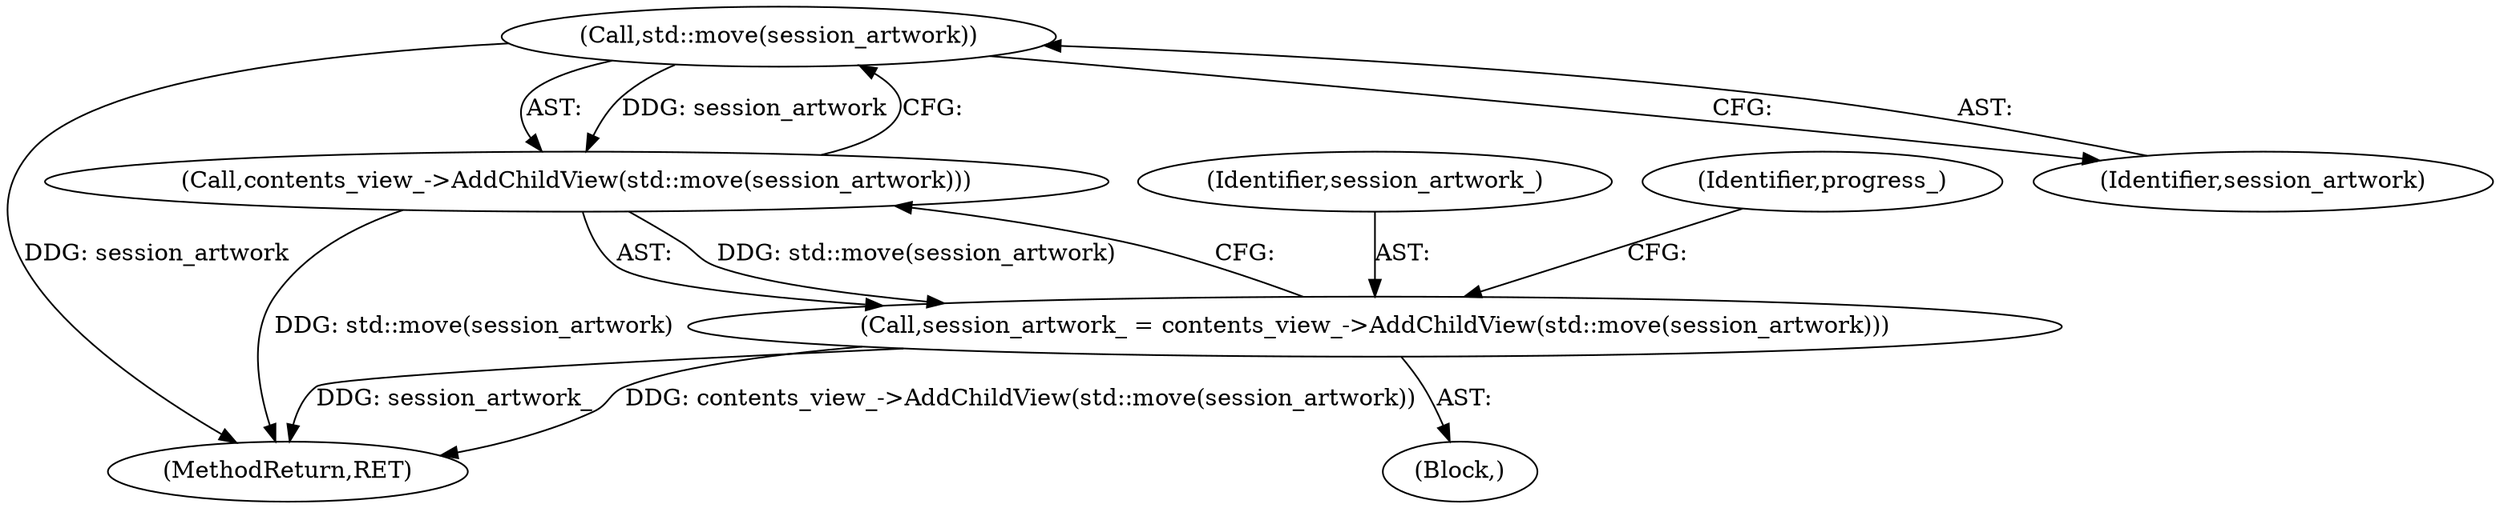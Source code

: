 digraph "0_Chrome_c25b198675380f713a56649c857b4367601d4a3d_1@API" {
"1000157" [label="(Call,std::move(session_artwork))"];
"1000156" [label="(Call,contents_view_->AddChildView(std::move(session_artwork)))"];
"1000154" [label="(Call,session_artwork_ = contents_view_->AddChildView(std::move(session_artwork)))"];
"1000154" [label="(Call,session_artwork_ = contents_view_->AddChildView(std::move(session_artwork)))"];
"1000286" [label="(MethodReturn,RET)"];
"1000155" [label="(Identifier,session_artwork_)"];
"1000160" [label="(Identifier,progress_)"];
"1000156" [label="(Call,contents_view_->AddChildView(std::move(session_artwork)))"];
"1000105" [label="(Block,)"];
"1000157" [label="(Call,std::move(session_artwork))"];
"1000158" [label="(Identifier,session_artwork)"];
"1000157" -> "1000156"  [label="AST: "];
"1000157" -> "1000158"  [label="CFG: "];
"1000158" -> "1000157"  [label="AST: "];
"1000156" -> "1000157"  [label="CFG: "];
"1000157" -> "1000286"  [label="DDG: session_artwork"];
"1000157" -> "1000156"  [label="DDG: session_artwork"];
"1000156" -> "1000154"  [label="AST: "];
"1000154" -> "1000156"  [label="CFG: "];
"1000156" -> "1000286"  [label="DDG: std::move(session_artwork)"];
"1000156" -> "1000154"  [label="DDG: std::move(session_artwork)"];
"1000154" -> "1000105"  [label="AST: "];
"1000155" -> "1000154"  [label="AST: "];
"1000160" -> "1000154"  [label="CFG: "];
"1000154" -> "1000286"  [label="DDG: session_artwork_"];
"1000154" -> "1000286"  [label="DDG: contents_view_->AddChildView(std::move(session_artwork))"];
}
